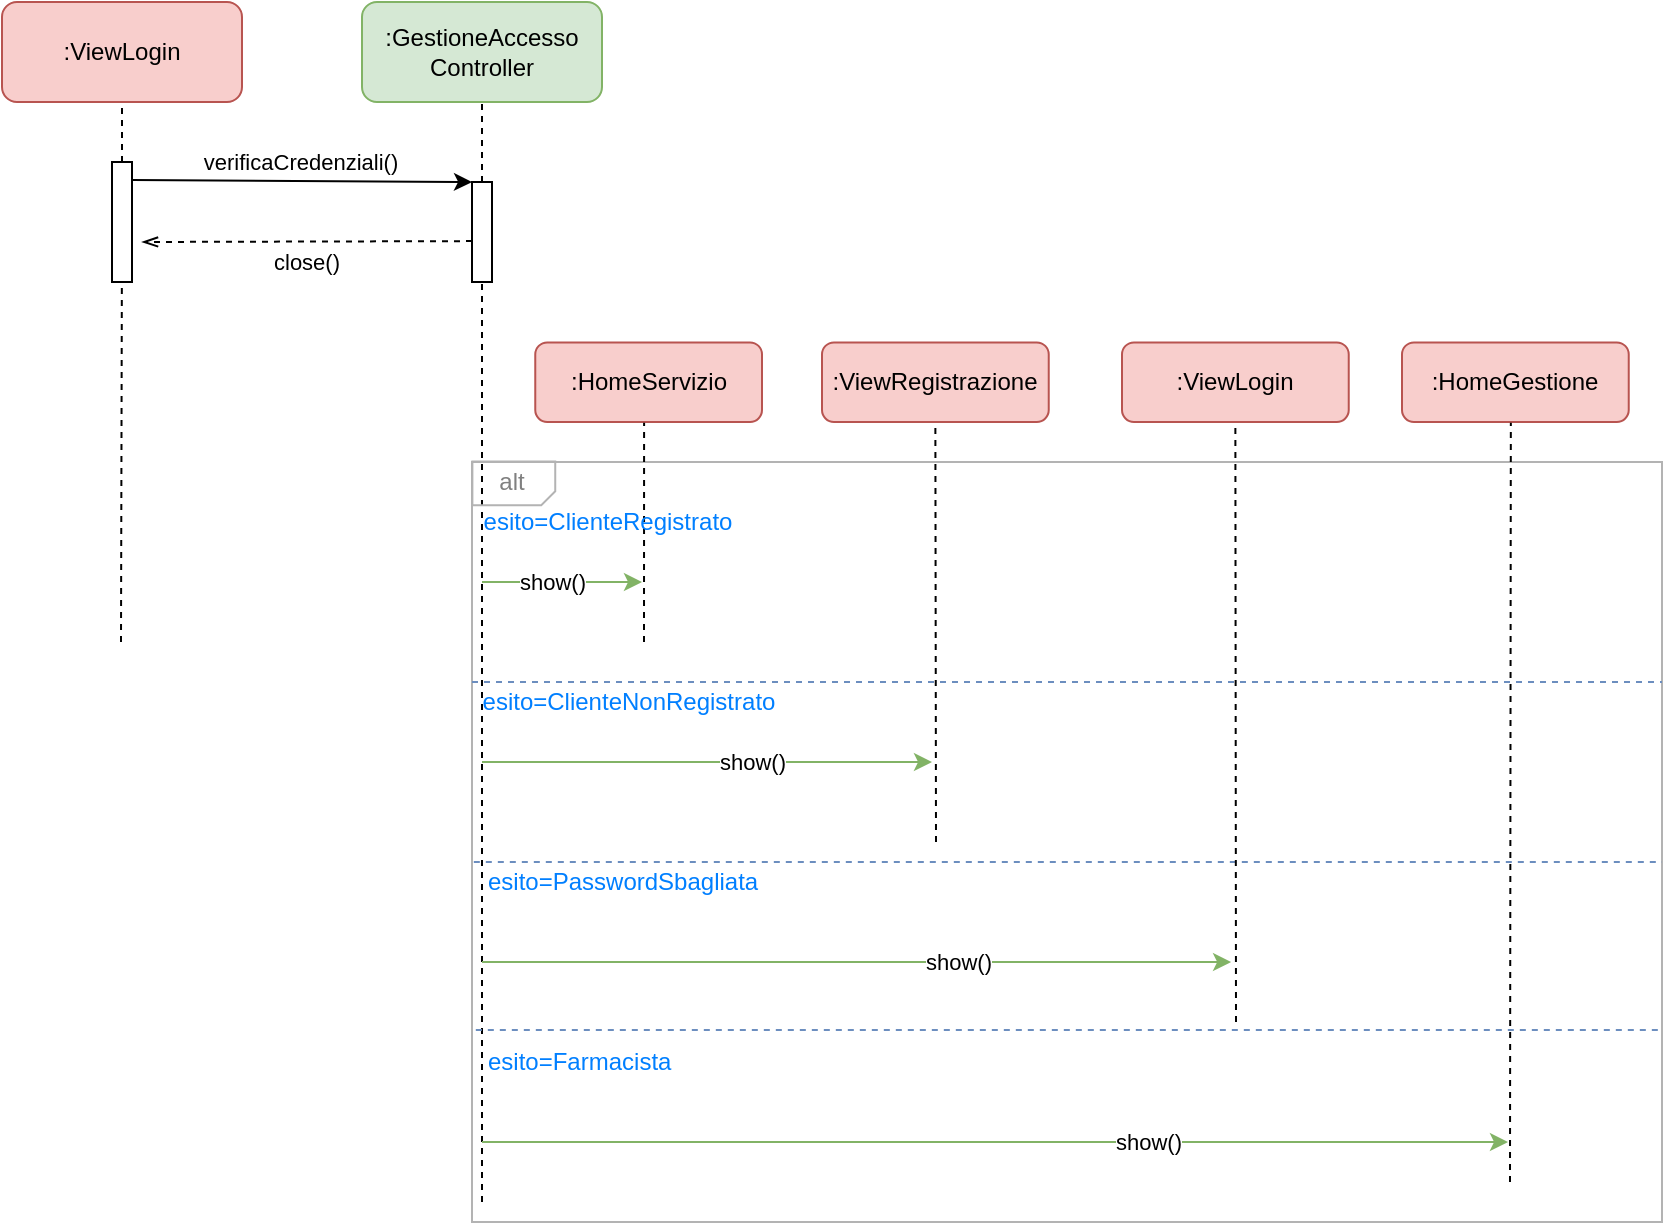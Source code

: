 <mxfile version="14.6.13" type="device" pages="6"><diagram id="qBXtPqxMwe3Q1rfFwavj" name="LoginUtente"><mxGraphModel dx="1185" dy="635" grid="1" gridSize="10" guides="1" tooltips="1" connect="1" arrows="1" fold="1" page="1" pageScale="1" pageWidth="850" pageHeight="1100" math="0" shadow="0"><root><mxCell id="0gMWyx64knojHuvCs0xP-0"/><mxCell id="0gMWyx64knojHuvCs0xP-1" parent="0gMWyx64knojHuvCs0xP-0"/><mxCell id="0gMWyx64knojHuvCs0xP-2" value="" style="rounded=0;whiteSpace=wrap;html=1;fillColor=none;strokeColor=#B3B3B3;" parent="0gMWyx64knojHuvCs0xP-1" vertex="1"><mxGeometry x="555" y="340" width="595" height="380" as="geometry"/></mxCell><mxCell id="0gMWyx64knojHuvCs0xP-3" value=":ViewLogin" style="rounded=1;whiteSpace=wrap;html=1;fillColor=#f8cecc;strokeColor=#b85450;" parent="0gMWyx64knojHuvCs0xP-1" vertex="1"><mxGeometry x="320" y="110" width="120" height="50" as="geometry"/></mxCell><mxCell id="0gMWyx64knojHuvCs0xP-4" value=":GestioneAccesso&lt;br&gt;Controller" style="rounded=1;whiteSpace=wrap;html=1;fillColor=#d5e8d4;strokeColor=#82b366;" parent="0gMWyx64knojHuvCs0xP-1" vertex="1"><mxGeometry x="500" y="110" width="120" height="50" as="geometry"/></mxCell><mxCell id="0gMWyx64knojHuvCs0xP-5" value="" style="endArrow=none;dashed=1;html=1;entryX=0.5;entryY=1;entryDx=0;entryDy=0;startArrow=none;" parent="0gMWyx64knojHuvCs0xP-1" source="0gMWyx64knojHuvCs0xP-9" target="0gMWyx64knojHuvCs0xP-4" edge="1"><mxGeometry width="50" height="50" relative="1" as="geometry"><mxPoint x="560" y="440" as="sourcePoint"/><mxPoint x="320" y="260" as="targetPoint"/></mxGeometry></mxCell><mxCell id="0gMWyx64knojHuvCs0xP-6" value="" style="endArrow=none;dashed=1;html=1;startArrow=none;" parent="0gMWyx64knojHuvCs0xP-1" source="0gMWyx64knojHuvCs0xP-7" edge="1"><mxGeometry width="50" height="50" relative="1" as="geometry"><mxPoint x="379.5" y="430" as="sourcePoint"/><mxPoint x="380" y="160" as="targetPoint"/></mxGeometry></mxCell><mxCell id="0gMWyx64knojHuvCs0xP-7" value="" style="rounded=0;whiteSpace=wrap;html=1;" parent="0gMWyx64knojHuvCs0xP-1" vertex="1"><mxGeometry x="375" y="190" width="10" height="60" as="geometry"/></mxCell><mxCell id="0gMWyx64knojHuvCs0xP-8" value="" style="endArrow=none;dashed=1;html=1;" parent="0gMWyx64knojHuvCs0xP-1" target="0gMWyx64knojHuvCs0xP-7" edge="1"><mxGeometry width="50" height="50" relative="1" as="geometry"><mxPoint x="379.5" y="430.0" as="sourcePoint"/><mxPoint x="380" y="160" as="targetPoint"/></mxGeometry></mxCell><mxCell id="0gMWyx64knojHuvCs0xP-9" value="" style="rounded=0;whiteSpace=wrap;html=1;" parent="0gMWyx64knojHuvCs0xP-1" vertex="1"><mxGeometry x="555" y="200" width="10" height="50" as="geometry"/></mxCell><mxCell id="0gMWyx64knojHuvCs0xP-10" value="" style="endArrow=none;dashed=1;html=1;entryX=0.5;entryY=1;entryDx=0;entryDy=0;" parent="0gMWyx64knojHuvCs0xP-1" target="0gMWyx64knojHuvCs0xP-9" edge="1"><mxGeometry width="50" height="50" relative="1" as="geometry"><mxPoint x="560" y="710" as="sourcePoint"/><mxPoint x="560" y="160" as="targetPoint"/></mxGeometry></mxCell><mxCell id="0gMWyx64knojHuvCs0xP-11" value="" style="endArrow=classic;html=1;entryX=0;entryY=0;entryDx=0;entryDy=0;" parent="0gMWyx64knojHuvCs0xP-1" target="0gMWyx64knojHuvCs0xP-9" edge="1"><mxGeometry width="50" height="50" relative="1" as="geometry"><mxPoint x="385" y="199" as="sourcePoint"/><mxPoint x="560" y="199" as="targetPoint"/></mxGeometry></mxCell><mxCell id="0gMWyx64knojHuvCs0xP-12" value="verificaCredenziali()" style="edgeLabel;html=1;align=center;verticalAlign=middle;resizable=0;points=[];" parent="0gMWyx64knojHuvCs0xP-11" vertex="1" connectable="0"><mxGeometry x="-0.213" y="2" relative="1" as="geometry"><mxPoint x="17" y="-8" as="offset"/></mxGeometry></mxCell><mxCell id="0gMWyx64knojHuvCs0xP-13" value="" style="endArrow=openThin;html=1;exitX=0;exitY=0.591;exitDx=0;exitDy=0;dashed=1;exitPerimeter=0;endFill=0;" parent="0gMWyx64knojHuvCs0xP-1" source="0gMWyx64knojHuvCs0xP-9" edge="1"><mxGeometry width="50" height="50" relative="1" as="geometry"><mxPoint x="395" y="209" as="sourcePoint"/><mxPoint x="390" y="230" as="targetPoint"/></mxGeometry></mxCell><mxCell id="0gMWyx64knojHuvCs0xP-14" value="close()" style="edgeLabel;html=1;align=center;verticalAlign=middle;resizable=0;points=[];" parent="0gMWyx64knojHuvCs0xP-13" vertex="1" connectable="0"><mxGeometry x="-0.213" y="2" relative="1" as="geometry"><mxPoint x="-18" y="8" as="offset"/></mxGeometry></mxCell><mxCell id="0gMWyx64knojHuvCs0xP-15" value="" style="shape=card;whiteSpace=wrap;html=1;strokeColor=#B3B3B3;fillColor=none;rotation=-90;flipV=1;size=7;" parent="0gMWyx64knojHuvCs0xP-1" vertex="1"><mxGeometry x="565" y="330" width="21.81" height="41.43" as="geometry"/></mxCell><mxCell id="0gMWyx64knojHuvCs0xP-16" value=":HomeServizio" style="rounded=1;whiteSpace=wrap;html=1;fillColor=#f8cecc;strokeColor=#b85450;" parent="0gMWyx64knojHuvCs0xP-1" vertex="1"><mxGeometry x="586.63" y="280.2" width="113.37" height="39.8" as="geometry"/></mxCell><mxCell id="0gMWyx64knojHuvCs0xP-17" value=":ViewRegistrazione" style="rounded=1;whiteSpace=wrap;html=1;fillColor=#f8cecc;strokeColor=#b85450;" parent="0gMWyx64knojHuvCs0xP-1" vertex="1"><mxGeometry x="730" y="280.2" width="113.37" height="39.8" as="geometry"/></mxCell><mxCell id="0gMWyx64knojHuvCs0xP-18" value="" style="endArrow=none;dashed=1;html=1;entryX=0.48;entryY=1.01;entryDx=0;entryDy=0;entryPerimeter=0;" parent="0gMWyx64knojHuvCs0xP-1" target="0gMWyx64knojHuvCs0xP-16" edge="1"><mxGeometry width="50" height="50" relative="1" as="geometry"><mxPoint x="641" y="430" as="sourcePoint"/><mxPoint x="640" y="360" as="targetPoint"/></mxGeometry></mxCell><mxCell id="0gMWyx64knojHuvCs0xP-19" value="" style="endArrow=none;dashed=1;html=1;entryX=0.5;entryY=1;entryDx=0;entryDy=0;" parent="0gMWyx64knojHuvCs0xP-1" target="0gMWyx64knojHuvCs0xP-17" edge="1"><mxGeometry width="50" height="50" relative="1" as="geometry"><mxPoint x="787" y="530" as="sourcePoint"/><mxPoint x="640" y="400" as="targetPoint"/></mxGeometry></mxCell><mxCell id="0gMWyx64knojHuvCs0xP-20" value="&lt;font color=&quot;#808080&quot;&gt;alt&lt;/font&gt;" style="text;html=1;strokeColor=none;fillColor=none;align=center;verticalAlign=middle;whiteSpace=wrap;rounded=0;" parent="0gMWyx64knojHuvCs0xP-1" vertex="1"><mxGeometry x="555" y="340" width="40" height="20" as="geometry"/></mxCell><mxCell id="0gMWyx64knojHuvCs0xP-21" value="" style="endArrow=classic;html=1;fillColor=#d5e8d4;strokeColor=#82b366;" parent="0gMWyx64knojHuvCs0xP-1" edge="1"><mxGeometry width="50" height="50" relative="1" as="geometry"><mxPoint x="560" y="400" as="sourcePoint"/><mxPoint x="640" y="400" as="targetPoint"/></mxGeometry></mxCell><mxCell id="0gMWyx64knojHuvCs0xP-22" value="show()" style="edgeLabel;html=1;align=center;verticalAlign=middle;resizable=0;points=[];" parent="0gMWyx64knojHuvCs0xP-21" vertex="1" connectable="0"><mxGeometry x="0.375" relative="1" as="geometry"><mxPoint x="-20" as="offset"/></mxGeometry></mxCell><mxCell id="0gMWyx64knojHuvCs0xP-23" value="" style="endArrow=classic;html=1;fillColor=#d5e8d4;strokeColor=#82b366;" parent="0gMWyx64knojHuvCs0xP-1" edge="1"><mxGeometry width="50" height="50" relative="1" as="geometry"><mxPoint x="560" y="490" as="sourcePoint"/><mxPoint x="785" y="490" as="targetPoint"/></mxGeometry></mxCell><mxCell id="0gMWyx64knojHuvCs0xP-24" value="show()" style="edgeLabel;html=1;align=center;verticalAlign=middle;resizable=0;points=[];" parent="0gMWyx64knojHuvCs0xP-23" vertex="1" connectable="0"><mxGeometry x="0.375" relative="1" as="geometry"><mxPoint x="-20" as="offset"/></mxGeometry></mxCell><mxCell id="0gMWyx64knojHuvCs0xP-25" value="" style="endArrow=none;dashed=1;html=1;fillColor=#dae8fc;strokeColor=#6c8ebf;" parent="0gMWyx64knojHuvCs0xP-1" edge="1"><mxGeometry width="50" height="50" relative="1" as="geometry"><mxPoint x="555" y="450" as="sourcePoint"/><mxPoint x="1150" y="450" as="targetPoint"/></mxGeometry></mxCell><mxCell id="0gMWyx64knojHuvCs0xP-26" value="&lt;font color=&quot;#007fff&quot;&gt;esito=ClienteRegistrato&lt;/font&gt;" style="text;html=1;strokeColor=none;fillColor=none;align=center;verticalAlign=middle;whiteSpace=wrap;rounded=0;" parent="0gMWyx64knojHuvCs0xP-1" vertex="1"><mxGeometry x="555.91" y="360" width="134.09" height="20" as="geometry"/></mxCell><mxCell id="0gMWyx64knojHuvCs0xP-27" value="&lt;span style=&quot;color: rgb(0 , 127 , 255)&quot;&gt;esito=ClienteNonRegistrato&lt;/span&gt;" style="text;html=1;strokeColor=none;fillColor=none;align=center;verticalAlign=middle;whiteSpace=wrap;rounded=0;" parent="0gMWyx64knojHuvCs0xP-1" vertex="1"><mxGeometry x="555.91" y="450" width="155" height="20" as="geometry"/></mxCell><mxCell id="0gMWyx64knojHuvCs0xP-28" value="" style="endArrow=none;dashed=1;html=1;fillColor=#dae8fc;strokeColor=#6c8ebf;" parent="0gMWyx64knojHuvCs0xP-1" edge="1"><mxGeometry width="50" height="50" relative="1" as="geometry"><mxPoint x="555.91" y="540" as="sourcePoint"/><mxPoint x="1150" y="540" as="targetPoint"/></mxGeometry></mxCell><mxCell id="0gMWyx64knojHuvCs0xP-29" value="&lt;span style=&quot;color: rgb(0 , 127 , 255)&quot;&gt;esito=PasswordSbagliata&lt;/span&gt;" style="text;html=1;strokeColor=none;fillColor=none;align=left;verticalAlign=middle;whiteSpace=wrap;rounded=0;" parent="0gMWyx64knojHuvCs0xP-1" vertex="1"><mxGeometry x="561.36" y="540" width="144.09" height="20" as="geometry"/></mxCell><mxCell id="0gMWyx64knojHuvCs0xP-30" value=":ViewLogin" style="rounded=1;whiteSpace=wrap;html=1;fillColor=#f8cecc;strokeColor=#b85450;" parent="0gMWyx64knojHuvCs0xP-1" vertex="1"><mxGeometry x="880" y="280.2" width="113.37" height="39.8" as="geometry"/></mxCell><mxCell id="0gMWyx64knojHuvCs0xP-31" value="" style="endArrow=none;dashed=1;html=1;entryX=0.5;entryY=1;entryDx=0;entryDy=0;" parent="0gMWyx64knojHuvCs0xP-1" target="0gMWyx64knojHuvCs0xP-30" edge="1"><mxGeometry width="50" height="50" relative="1" as="geometry"><mxPoint x="937" y="620" as="sourcePoint"/><mxPoint x="940.005" y="320" as="targetPoint"/></mxGeometry></mxCell><mxCell id="0gMWyx64knojHuvCs0xP-32" value="" style="endArrow=classic;html=1;fillColor=#d5e8d4;strokeColor=#82b366;" parent="0gMWyx64knojHuvCs0xP-1" edge="1"><mxGeometry width="50" height="50" relative="1" as="geometry"><mxPoint x="560" y="590" as="sourcePoint"/><mxPoint x="934.55" y="590" as="targetPoint"/></mxGeometry></mxCell><mxCell id="0gMWyx64knojHuvCs0xP-33" value="show()" style="edgeLabel;html=1;align=center;verticalAlign=middle;resizable=0;points=[];" parent="0gMWyx64knojHuvCs0xP-32" vertex="1" connectable="0"><mxGeometry x="0.375" relative="1" as="geometry"><mxPoint x="-20" as="offset"/></mxGeometry></mxCell><mxCell id="w7Os37epKkGYWJ4ihlVv-0" value=":HomeGestione" style="rounded=1;whiteSpace=wrap;html=1;fillColor=#f8cecc;strokeColor=#b85450;" vertex="1" parent="0gMWyx64knojHuvCs0xP-1"><mxGeometry x="1020" y="280.2" width="113.37" height="39.8" as="geometry"/></mxCell><mxCell id="w7Os37epKkGYWJ4ihlVv-1" value="" style="endArrow=none;dashed=1;html=1;entryX=0.48;entryY=1.01;entryDx=0;entryDy=0;entryPerimeter=0;" edge="1" parent="0gMWyx64knojHuvCs0xP-1" target="w7Os37epKkGYWJ4ihlVv-0"><mxGeometry width="50" height="50" relative="1" as="geometry"><mxPoint x="1074" y="700" as="sourcePoint"/><mxPoint x="1073.37" y="360" as="targetPoint"/></mxGeometry></mxCell><mxCell id="w7Os37epKkGYWJ4ihlVv-2" value="" style="endArrow=none;dashed=1;html=1;fillColor=#dae8fc;strokeColor=#6c8ebf;" edge="1" parent="0gMWyx64knojHuvCs0xP-1"><mxGeometry width="50" height="50" relative="1" as="geometry"><mxPoint x="556.91" y="624" as="sourcePoint"/><mxPoint x="1150" y="624" as="targetPoint"/></mxGeometry></mxCell><mxCell id="w7Os37epKkGYWJ4ihlVv-3" value="&lt;span style=&quot;color: rgb(0 , 127 , 255)&quot;&gt;esito=Farmacista&lt;/span&gt;" style="text;html=1;strokeColor=none;fillColor=none;align=left;verticalAlign=middle;whiteSpace=wrap;rounded=0;" vertex="1" parent="0gMWyx64knojHuvCs0xP-1"><mxGeometry x="561.36" y="630" width="144.09" height="20" as="geometry"/></mxCell><mxCell id="w7Os37epKkGYWJ4ihlVv-4" value="" style="endArrow=classic;html=1;fillColor=#d5e8d4;strokeColor=#82b366;" edge="1" parent="0gMWyx64knojHuvCs0xP-1"><mxGeometry width="50" height="50" relative="1" as="geometry"><mxPoint x="560" y="680" as="sourcePoint"/><mxPoint x="1073" y="680" as="targetPoint"/></mxGeometry></mxCell><mxCell id="w7Os37epKkGYWJ4ihlVv-5" value="show()" style="edgeLabel;html=1;align=center;verticalAlign=middle;resizable=0;points=[];" vertex="1" connectable="0" parent="w7Os37epKkGYWJ4ihlVv-4"><mxGeometry x="0.375" relative="1" as="geometry"><mxPoint x="-20" as="offset"/></mxGeometry></mxCell></root></mxGraphModel></diagram><diagram id="TcA_HujcXxNgP07NNQC0" name="RegistrazioneUtente"><mxGraphModel dx="1422" dy="762" grid="1" gridSize="10" guides="1" tooltips="1" connect="1" arrows="1" fold="1" page="1" pageScale="1" pageWidth="850" pageHeight="1100" math="0" shadow="0"><root><mxCell id="idmsNMj_VtEVClPX6DH8-0"/><mxCell id="idmsNMj_VtEVClPX6DH8-1" parent="idmsNMj_VtEVClPX6DH8-0"/><mxCell id="idmsNMj_VtEVClPX6DH8-2" value="" style="shape=umlActor;verticalLabelPosition=bottom;verticalAlign=top;html=1;outlineConnect=0;" parent="idmsNMj_VtEVClPX6DH8-1" vertex="1"><mxGeometry x="91.68" y="230" width="30" height="60" as="geometry"/></mxCell><mxCell id="idmsNMj_VtEVClPX6DH8-3" value=":ViewRegistrazione" style="rounded=1;whiteSpace=wrap;html=1;fillColor=#f8cecc;strokeColor=#b85450;" parent="idmsNMj_VtEVClPX6DH8-1" vertex="1"><mxGeometry x="210.0" y="300.2" width="113.37" height="39.8" as="geometry"/></mxCell><mxCell id="idmsNMj_VtEVClPX6DH8-4" value="show" style="text;html=1;align=center;verticalAlign=middle;resizable=0;points=[];autosize=1;strokeColor=none;" parent="idmsNMj_VtEVClPX6DH8-1" vertex="1"><mxGeometry x="163.37" y="350" width="40" height="20" as="geometry"/></mxCell><mxCell id="idmsNMj_VtEVClPX6DH8-5" value=":GestioneAccesso&lt;br&gt;Controller" style="rounded=1;whiteSpace=wrap;html=1;fillColor=#d5e8d4;strokeColor=#82b366;" parent="idmsNMj_VtEVClPX6DH8-1" vertex="1"><mxGeometry x="370.0" y="300.2" width="113.37" height="39.8" as="geometry"/></mxCell><mxCell id="idmsNMj_VtEVClPX6DH8-6" value="" style="shape=umlActor;verticalLabelPosition=bottom;verticalAlign=top;html=1;outlineConnect=0;" parent="idmsNMj_VtEVClPX6DH8-1" vertex="1"><mxGeometry x="574.68" y="220.0" width="30" height="60" as="geometry"/></mxCell><mxCell id="idmsNMj_VtEVClPX6DH8-7" value=":ViewVerificaIdentità" style="rounded=1;whiteSpace=wrap;html=1;fillColor=#f8cecc;strokeColor=#b85450;" parent="idmsNMj_VtEVClPX6DH8-1" vertex="1"><mxGeometry x="692" y="300.2" width="113.37" height="39.8" as="geometry"/></mxCell><mxCell id="idmsNMj_VtEVClPX6DH8-8" value=":UtentiController" style="rounded=1;whiteSpace=wrap;html=1;fillColor=#d5e8d4;strokeColor=#82b366;" parent="idmsNMj_VtEVClPX6DH8-1" vertex="1"><mxGeometry x="852.68" y="300.2" width="113.37" height="39.8" as="geometry"/></mxCell><mxCell id="idmsNMj_VtEVClPX6DH8-9" value=":ClienteRegistrato" style="rounded=1;whiteSpace=wrap;html=1;fillColor=#dae8fc;strokeColor=#6c8ebf;" parent="idmsNMj_VtEVClPX6DH8-1" vertex="1"><mxGeometry x="1012" y="300.2" width="113.37" height="39.8" as="geometry"/></mxCell><mxCell id="idmsNMj_VtEVClPX6DH8-10" value="create" style="text;html=1;align=center;verticalAlign=middle;resizable=0;points=[];autosize=1;strokeColor=none;" parent="idmsNMj_VtEVClPX6DH8-1" vertex="1"><mxGeometry x="490" y="490.0" width="50" height="20" as="geometry"/></mxCell><mxCell id="idmsNMj_VtEVClPX6DH8-11" value="" style="endArrow=classic;html=1;" parent="idmsNMj_VtEVClPX6DH8-1" edge="1"><mxGeometry width="50" height="50" relative="1" as="geometry"><mxPoint x="428" y="510" as="sourcePoint"/><mxPoint x="1070" y="510" as="targetPoint"/></mxGeometry></mxCell><mxCell id="idmsNMj_VtEVClPX6DH8-12" value="Cliente" style="rounded=1;whiteSpace=wrap;html=1;" parent="idmsNMj_VtEVClPX6DH8-1" vertex="1"><mxGeometry x="50.0" y="300.2" width="113.37" height="39.8" as="geometry"/></mxCell><mxCell id="idmsNMj_VtEVClPX6DH8-13" value="" style="endArrow=none;dashed=1;html=1;entryX=0.5;entryY=1;entryDx=0;entryDy=0;" parent="idmsNMj_VtEVClPX6DH8-1" target="idmsNMj_VtEVClPX6DH8-12" edge="1"><mxGeometry width="50" height="50" relative="1" as="geometry"><mxPoint x="107" y="880" as="sourcePoint"/><mxPoint x="550" y="390" as="targetPoint"/></mxGeometry></mxCell><mxCell id="idmsNMj_VtEVClPX6DH8-14" value="" style="endArrow=none;dashed=1;html=1;entryX=0.5;entryY=1;entryDx=0;entryDy=0;" parent="idmsNMj_VtEVClPX6DH8-1" target="idmsNMj_VtEVClPX6DH8-3" edge="1"><mxGeometry width="50" height="50" relative="1" as="geometry"><mxPoint x="267" y="880" as="sourcePoint"/><mxPoint x="240.315" y="369.25" as="targetPoint"/></mxGeometry></mxCell><mxCell id="idmsNMj_VtEVClPX6DH8-15" value="" style="endArrow=none;dashed=1;html=1;entryX=0.5;entryY=1;entryDx=0;entryDy=0;" parent="idmsNMj_VtEVClPX6DH8-1" target="idmsNMj_VtEVClPX6DH8-5" edge="1"><mxGeometry width="50" height="50" relative="1" as="geometry"><mxPoint x="427" y="880" as="sourcePoint"/><mxPoint x="423.445" y="358.71" as="targetPoint"/><Array as="points"><mxPoint x="427" y="470"/></Array></mxGeometry></mxCell><mxCell id="idmsNMj_VtEVClPX6DH8-16" value="Farmacista" style="rounded=1;whiteSpace=wrap;html=1;" parent="idmsNMj_VtEVClPX6DH8-1" vertex="1"><mxGeometry x="533.0" y="300.2" width="113.37" height="39.8" as="geometry"/></mxCell><mxCell id="idmsNMj_VtEVClPX6DH8-17" value="" style="endArrow=openThin;html=1;endFill=0;" parent="idmsNMj_VtEVClPX6DH8-1" edge="1"><mxGeometry width="50" height="50" relative="1" as="geometry"><mxPoint x="107" y="370" as="sourcePoint"/><mxPoint x="266" y="370" as="targetPoint"/></mxGeometry></mxCell><mxCell id="idmsNMj_VtEVClPX6DH8-18" value="registra" style="text;html=1;align=center;verticalAlign=middle;resizable=0;points=[];autosize=1;strokeColor=none;" parent="idmsNMj_VtEVClPX6DH8-1" vertex="1"><mxGeometry x="154.68" y="398.53" width="60" height="20" as="geometry"/></mxCell><mxCell id="idmsNMj_VtEVClPX6DH8-19" value="" style="endArrow=openThin;html=1;endFill=0;" parent="idmsNMj_VtEVClPX6DH8-1" edge="1"><mxGeometry width="50" height="50" relative="1" as="geometry"><mxPoint x="108.31" y="418.53" as="sourcePoint"/><mxPoint x="267.31" y="418.53" as="targetPoint"/></mxGeometry></mxCell><mxCell id="idmsNMj_VtEVClPX6DH8-20" value="Registra()" style="text;html=1;align=center;verticalAlign=middle;resizable=0;points=[];autosize=1;strokeColor=none;" parent="idmsNMj_VtEVClPX6DH8-1" vertex="1"><mxGeometry x="311.37" y="438.81" width="70" height="20" as="geometry"/></mxCell><mxCell id="idmsNMj_VtEVClPX6DH8-21" value="" style="endArrow=classic;html=1;" parent="idmsNMj_VtEVClPX6DH8-1" edge="1"><mxGeometry width="50" height="50" relative="1" as="geometry"><mxPoint x="268" y="458.81" as="sourcePoint"/><mxPoint x="427" y="458.81" as="targetPoint"/></mxGeometry></mxCell><mxCell id="idmsNMj_VtEVClPX6DH8-22" value="" style="endArrow=none;dashed=1;html=1;entryX=0.5;entryY=1;entryDx=0;entryDy=0;" parent="idmsNMj_VtEVClPX6DH8-1" target="idmsNMj_VtEVClPX6DH8-16" edge="1"><mxGeometry width="50" height="50" relative="1" as="geometry"><mxPoint x="590" y="920" as="sourcePoint"/><mxPoint x="585.025" y="350.0" as="targetPoint"/></mxGeometry></mxCell><mxCell id="idmsNMj_VtEVClPX6DH8-23" value="" style="endArrow=none;dashed=1;html=1;entryX=0.5;entryY=1;entryDx=0;entryDy=0;" parent="idmsNMj_VtEVClPX6DH8-1" target="idmsNMj_VtEVClPX6DH8-8" edge="1"><mxGeometry width="50" height="50" relative="1" as="geometry"><mxPoint x="909" y="920" as="sourcePoint"/><mxPoint x="935.025" y="340.0" as="targetPoint"/></mxGeometry></mxCell><mxCell id="idmsNMj_VtEVClPX6DH8-24" value="" style="endArrow=none;dashed=1;html=1;entryX=0.5;entryY=1;entryDx=0;entryDy=0;" parent="idmsNMj_VtEVClPX6DH8-1" target="idmsNMj_VtEVClPX6DH8-9" edge="1"><mxGeometry width="50" height="50" relative="1" as="geometry"><mxPoint x="1069" y="920" as="sourcePoint"/><mxPoint x="1095.025" y="338.51" as="targetPoint"/></mxGeometry></mxCell><mxCell id="idmsNMj_VtEVClPX6DH8-25" value="" style="endArrow=none;html=1;dashed=1;endFill=0;startArrow=openThin;startFill=0;" parent="idmsNMj_VtEVClPX6DH8-1" edge="1"><mxGeometry width="50" height="50" relative="1" as="geometry"><mxPoint x="266.87" y="560" as="sourcePoint"/><mxPoint x="425.87" y="560.19" as="targetPoint"/></mxGeometry></mxCell><mxCell id="idmsNMj_VtEVClPX6DH8-26" value="show" style="text;html=1;align=center;verticalAlign=middle;resizable=0;points=[];autosize=1;strokeColor=none;" parent="idmsNMj_VtEVClPX6DH8-1" vertex="1"><mxGeometry x="646.37" y="590" width="40" height="20" as="geometry"/></mxCell><mxCell id="idmsNMj_VtEVClPX6DH8-27" value="" style="endArrow=openThin;html=1;endFill=0;" parent="idmsNMj_VtEVClPX6DH8-1" edge="1"><mxGeometry width="50" height="50" relative="1" as="geometry"><mxPoint x="590" y="610.0" as="sourcePoint"/><mxPoint x="749" y="610.0" as="targetPoint"/></mxGeometry></mxCell><mxCell id="idmsNMj_VtEVClPX6DH8-28" value="ricercaUtente" style="text;html=1;align=center;verticalAlign=middle;resizable=0;points=[];autosize=1;strokeColor=none;" parent="idmsNMj_VtEVClPX6DH8-1" vertex="1"><mxGeometry x="622.68" y="638.53" width="90" height="20" as="geometry"/></mxCell><mxCell id="idmsNMj_VtEVClPX6DH8-29" value="" style="endArrow=openThin;html=1;endFill=0;" parent="idmsNMj_VtEVClPX6DH8-1" edge="1"><mxGeometry width="50" height="50" relative="1" as="geometry"><mxPoint x="591.31" y="658.53" as="sourcePoint"/><mxPoint x="750.31" y="658.53" as="targetPoint"/></mxGeometry></mxCell><mxCell id="idmsNMj_VtEVClPX6DH8-30" value="" style="endArrow=none;dashed=1;html=1;entryX=0.5;entryY=1;entryDx=0;entryDy=0;endFill=0;" parent="idmsNMj_VtEVClPX6DH8-1" target="idmsNMj_VtEVClPX6DH8-7" edge="1"><mxGeometry width="50" height="50" relative="1" as="geometry"><mxPoint x="749" y="920" as="sourcePoint"/><mxPoint x="759.995" y="340.0" as="targetPoint"/></mxGeometry></mxCell><mxCell id="idmsNMj_VtEVClPX6DH8-31" value="ricercaUtente()" style="text;html=1;align=center;verticalAlign=middle;resizable=0;points=[];autosize=1;strokeColor=none;" parent="idmsNMj_VtEVClPX6DH8-1" vertex="1"><mxGeometry x="781.37" y="670" width="90" height="20" as="geometry"/></mxCell><mxCell id="idmsNMj_VtEVClPX6DH8-32" value="" style="endArrow=classic;html=1;" parent="idmsNMj_VtEVClPX6DH8-1" edge="1"><mxGeometry width="50" height="50" relative="1" as="geometry"><mxPoint x="750" y="690" as="sourcePoint"/><mxPoint x="909.0" y="690" as="targetPoint"/></mxGeometry></mxCell><mxCell id="idmsNMj_VtEVClPX6DH8-33" value="utente" style="text;html=1;align=center;verticalAlign=middle;resizable=0;points=[];autosize=1;strokeColor=none;" parent="idmsNMj_VtEVClPX6DH8-1" vertex="1"><mxGeometry x="802.68" y="718.53" width="50" height="20" as="geometry"/></mxCell><mxCell id="idmsNMj_VtEVClPX6DH8-34" value="" style="endArrow=none;html=1;dashed=1;endFill=0;startArrow=openThin;startFill=0;" parent="idmsNMj_VtEVClPX6DH8-1" edge="1"><mxGeometry width="50" height="50" relative="1" as="geometry"><mxPoint x="751.31" y="738.53" as="sourcePoint"/><mxPoint x="910.31" y="738.53" as="targetPoint"/></mxGeometry></mxCell><mxCell id="idmsNMj_VtEVClPX6DH8-35" value="confermaUtente()" style="text;html=1;align=center;verticalAlign=middle;resizable=0;points=[];autosize=1;strokeColor=none;" parent="idmsNMj_VtEVClPX6DH8-1" vertex="1"><mxGeometry x="769.55" y="780" width="110" height="20" as="geometry"/></mxCell><mxCell id="idmsNMj_VtEVClPX6DH8-36" value="" style="endArrow=classic;html=1;" parent="idmsNMj_VtEVClPX6DH8-1" edge="1"><mxGeometry width="50" height="50" relative="1" as="geometry"><mxPoint x="748.18" y="800.0" as="sourcePoint"/><mxPoint x="907.18" y="800.0" as="targetPoint"/></mxGeometry></mxCell><mxCell id="idmsNMj_VtEVClPX6DH8-37" value="verificaUtente()" style="text;html=1;align=center;verticalAlign=middle;resizable=0;points=[];autosize=1;strokeColor=none;" parent="idmsNMj_VtEVClPX6DH8-1" vertex="1"><mxGeometry x="936.37" y="810" width="100" height="20" as="geometry"/></mxCell><mxCell id="idmsNMj_VtEVClPX6DH8-38" value="" style="endArrow=classic;html=1;" parent="idmsNMj_VtEVClPX6DH8-1" edge="1"><mxGeometry width="50" height="50" relative="1" as="geometry"><mxPoint x="910.0" y="830.0" as="sourcePoint"/><mxPoint x="1069.0" y="830.0" as="targetPoint"/></mxGeometry></mxCell><mxCell id="idmsNMj_VtEVClPX6DH8-39" value="contermaUtente" style="text;html=1;align=center;verticalAlign=middle;resizable=0;points=[];autosize=1;strokeColor=none;" parent="idmsNMj_VtEVClPX6DH8-1" vertex="1"><mxGeometry x="614.55" y="750" width="100" height="20" as="geometry"/></mxCell><mxCell id="idmsNMj_VtEVClPX6DH8-40" value="" style="endArrow=openThin;html=1;endFill=0;" parent="idmsNMj_VtEVClPX6DH8-1" edge="1"><mxGeometry width="50" height="50" relative="1" as="geometry"><mxPoint x="588.18" y="770.0" as="sourcePoint"/><mxPoint x="748" y="770.0" as="targetPoint"/></mxGeometry></mxCell><mxCell id="idmsNMj_VtEVClPX6DH8-41" value="" style="endArrow=none;html=1;dashed=1;endFill=0;startArrow=openThin;startFill=0;" parent="idmsNMj_VtEVClPX6DH8-1" edge="1"><mxGeometry width="50" height="50" relative="1" as="geometry"><mxPoint x="749" y="890" as="sourcePoint"/><mxPoint x="907.18" y="890.19" as="targetPoint"/></mxGeometry></mxCell><mxCell id="idmsNMj_VtEVClPX6DH8-42" value="" style="endArrow=none;html=1;dashed=1;endFill=0;startArrow=openThin;startFill=0;" parent="idmsNMj_VtEVClPX6DH8-1" edge="1"><mxGeometry width="50" height="50" relative="1" as="geometry"><mxPoint x="909" y="870" as="sourcePoint"/><mxPoint x="1068" y="870.19" as="targetPoint"/></mxGeometry></mxCell></root></mxGraphModel></diagram><diagram id="Wzn-BWHlTJEj33x2PqCz" name="NuovaPrenotazione"><mxGraphModel dx="1422" dy="762" grid="1" gridSize="10" guides="1" tooltips="1" connect="1" arrows="1" fold="1" page="1" pageScale="1" pageWidth="827" pageHeight="1169" math="0" shadow="0"><root><mxCell id="_ORYt1C13AhzwcyPVOTH-0"/><mxCell id="_ORYt1C13AhzwcyPVOTH-1" parent="_ORYt1C13AhzwcyPVOTH-0"/><mxCell id="JPX6_1QACBRN3oUDiK-G-0" value="" style="shape=umlActor;verticalLabelPosition=bottom;verticalAlign=top;html=1;outlineConnect=0;" parent="_ORYt1C13AhzwcyPVOTH-1" vertex="1"><mxGeometry x="91.68" y="230" width="30" height="60" as="geometry"/></mxCell><mxCell id="JPX6_1QACBRN3oUDiK-G-1" value=":ViewNuovaPrenotazione" style="rounded=1;whiteSpace=wrap;html=1;fillColor=#f8cecc;strokeColor=#b85450;" parent="_ORYt1C13AhzwcyPVOTH-1" vertex="1"><mxGeometry x="199" y="300.2" width="139" height="39.8" as="geometry"/></mxCell><mxCell id="JPX6_1QACBRN3oUDiK-G-2" value="show" style="text;html=1;align=center;verticalAlign=middle;resizable=0;points=[];autosize=1;strokeColor=none;" parent="_ORYt1C13AhzwcyPVOTH-1" vertex="1"><mxGeometry x="163.37" y="350" width="40" height="20" as="geometry"/></mxCell><mxCell id="JPX6_1QACBRN3oUDiK-G-4" value=":GestionePrenotazioni&lt;br&gt;Controller" style="rounded=1;whiteSpace=wrap;html=1;fillColor=#d5e8d4;strokeColor=#82b366;" parent="_ORYt1C13AhzwcyPVOTH-1" vertex="1"><mxGeometry x="370" y="300.2" width="120" height="39.8" as="geometry"/></mxCell><mxCell id="JPX6_1QACBRN3oUDiK-G-17" value="create" style="text;html=1;align=center;verticalAlign=middle;resizable=0;points=[];autosize=1;strokeColor=none;" parent="_ORYt1C13AhzwcyPVOTH-1" vertex="1"><mxGeometry x="490" y="490.0" width="50" height="20" as="geometry"/></mxCell><mxCell id="JPX6_1QACBRN3oUDiK-G-18" value="" style="endArrow=classic;html=1;" parent="_ORYt1C13AhzwcyPVOTH-1" edge="1"><mxGeometry width="50" height="50" relative="1" as="geometry"><mxPoint x="428" y="510" as="sourcePoint"/><mxPoint x="590" y="510" as="targetPoint"/></mxGeometry></mxCell><mxCell id="JPX6_1QACBRN3oUDiK-G-26" value="Cliente Registrato" style="rounded=1;whiteSpace=wrap;html=1;" parent="_ORYt1C13AhzwcyPVOTH-1" vertex="1"><mxGeometry x="50.0" y="300.2" width="113.37" height="39.8" as="geometry"/></mxCell><mxCell id="AWgaOJb2uCznWJsoljDG-0" value="" style="endArrow=none;dashed=1;html=1;entryX=0.5;entryY=1;entryDx=0;entryDy=0;" parent="_ORYt1C13AhzwcyPVOTH-1" target="JPX6_1QACBRN3oUDiK-G-26" edge="1"><mxGeometry width="50" height="50" relative="1" as="geometry"><mxPoint x="107" y="880" as="sourcePoint"/><mxPoint x="550" y="390" as="targetPoint"/></mxGeometry></mxCell><mxCell id="AWgaOJb2uCznWJsoljDG-1" value="" style="endArrow=none;dashed=1;html=1;entryX=0.5;entryY=1;entryDx=0;entryDy=0;" parent="_ORYt1C13AhzwcyPVOTH-1" edge="1"><mxGeometry width="50" height="50" relative="1" as="geometry"><mxPoint x="266" y="880" as="sourcePoint"/><mxPoint x="266" y="340" as="targetPoint"/></mxGeometry></mxCell><mxCell id="AWgaOJb2uCznWJsoljDG-2" value="" style="endArrow=none;dashed=1;html=1;entryX=0.467;entryY=1.023;entryDx=0;entryDy=0;entryPerimeter=0;" parent="_ORYt1C13AhzwcyPVOTH-1" target="JPX6_1QACBRN3oUDiK-G-4" edge="1"><mxGeometry width="50" height="50" relative="1" as="geometry"><mxPoint x="427" y="880" as="sourcePoint"/><mxPoint x="430" y="340" as="targetPoint"/><Array as="points"><mxPoint x="427" y="470"/></Array></mxGeometry></mxCell><mxCell id="AWgaOJb2uCznWJsoljDG-3" value=":Prenotazione" style="rounded=1;whiteSpace=wrap;html=1;fillColor=#dae8fc;strokeColor=#6c8ebf;" parent="_ORYt1C13AhzwcyPVOTH-1" vertex="1"><mxGeometry x="533.0" y="300.2" width="113.37" height="39.8" as="geometry"/></mxCell><mxCell id="AWgaOJb2uCznWJsoljDG-5" value="" style="endArrow=openThin;html=1;endFill=0;" parent="_ORYt1C13AhzwcyPVOTH-1" edge="1"><mxGeometry width="50" height="50" relative="1" as="geometry"><mxPoint x="107" y="370" as="sourcePoint"/><mxPoint x="266" y="370" as="targetPoint"/></mxGeometry></mxCell><mxCell id="AWgaOJb2uCznWJsoljDG-6" value="prenota" style="text;html=1;align=center;verticalAlign=middle;resizable=0;points=[];autosize=1;strokeColor=none;" parent="_ORYt1C13AhzwcyPVOTH-1" vertex="1"><mxGeometry x="154.68" y="398.53" width="60" height="20" as="geometry"/></mxCell><mxCell id="AWgaOJb2uCznWJsoljDG-7" value="" style="endArrow=openThin;html=1;endFill=0;" parent="_ORYt1C13AhzwcyPVOTH-1" edge="1"><mxGeometry width="50" height="50" relative="1" as="geometry"><mxPoint x="108.31" y="418.53" as="sourcePoint"/><mxPoint x="267.31" y="418.53" as="targetPoint"/></mxGeometry></mxCell><mxCell id="AWgaOJb2uCznWJsoljDG-9" value="creaPrenotazione()" style="text;html=1;align=center;verticalAlign=middle;resizable=0;points=[];autosize=1;strokeColor=none;" parent="_ORYt1C13AhzwcyPVOTH-1" vertex="1"><mxGeometry x="286.37" y="438.81" width="120" height="20" as="geometry"/></mxCell><mxCell id="AWgaOJb2uCznWJsoljDG-10" value="" style="endArrow=classic;html=1;" parent="_ORYt1C13AhzwcyPVOTH-1" edge="1"><mxGeometry width="50" height="50" relative="1" as="geometry"><mxPoint x="268" y="458.81" as="sourcePoint"/><mxPoint x="427" y="458.81" as="targetPoint"/></mxGeometry></mxCell><mxCell id="AWgaOJb2uCznWJsoljDG-12" value="" style="endArrow=none;dashed=1;html=1;entryX=0.5;entryY=1;entryDx=0;entryDy=0;" parent="_ORYt1C13AhzwcyPVOTH-1" target="AWgaOJb2uCznWJsoljDG-3" edge="1"><mxGeometry width="50" height="50" relative="1" as="geometry"><mxPoint x="590" y="920" as="sourcePoint"/><mxPoint x="585.025" y="350.0" as="targetPoint"/></mxGeometry></mxCell><mxCell id="AWgaOJb2uCznWJsoljDG-16" value="" style="endArrow=none;html=1;dashed=1;endFill=0;startArrow=openThin;startFill=0;" parent="_ORYt1C13AhzwcyPVOTH-1" edge="1"><mxGeometry width="50" height="50" relative="1" as="geometry"><mxPoint x="266.87" y="600" as="sourcePoint"/><mxPoint x="425.87" y="600.19" as="targetPoint"/></mxGeometry></mxCell><mxCell id="mxpouJZo4NLbufcGk1ly-0" value="" style="endArrow=none;html=1;dashed=1;endFill=0;startArrow=openThin;startFill=0;" parent="_ORYt1C13AhzwcyPVOTH-1" edge="1"><mxGeometry width="50" height="50" relative="1" as="geometry"><mxPoint x="430.0" y="550" as="sourcePoint"/><mxPoint x="589.0" y="550.19" as="targetPoint"/></mxGeometry></mxCell></root></mxGraphModel></diagram><diagram id="a9FjplbMHubcIpTxjZOo" name="ConfermaPrenotazione"><mxGraphModel dx="1422" dy="762" grid="1" gridSize="10" guides="1" tooltips="1" connect="1" arrows="1" fold="1" page="1" pageScale="1" pageWidth="850" pageHeight="1100" math="0" shadow="0"><root><mxCell id="O0P24W1K73uTrdCoNLuL-0"/><mxCell id="O0P24W1K73uTrdCoNLuL-1" parent="O0P24W1K73uTrdCoNLuL-0"/><mxCell id="XFRe56pmSzs_pjSgctuO-0" value="" style="shape=umlActor;verticalLabelPosition=bottom;verticalAlign=top;html=1;outlineConnect=0;" parent="O0P24W1K73uTrdCoNLuL-1" vertex="1"><mxGeometry x="211.68" y="120" width="30" height="60" as="geometry"/></mxCell><mxCell id="XFRe56pmSzs_pjSgctuO-1" value=":ViewPrenotazioni" style="rounded=1;whiteSpace=wrap;html=1;fillColor=#f8cecc;strokeColor=#b85450;" parent="O0P24W1K73uTrdCoNLuL-1" vertex="1"><mxGeometry x="319" y="190.2" width="139" height="39.8" as="geometry"/></mxCell><mxCell id="XFRe56pmSzs_pjSgctuO-2" value="showPrenotazioni" style="text;html=1;align=center;verticalAlign=middle;resizable=0;points=[];autosize=1;strokeColor=none;" parent="O0P24W1K73uTrdCoNLuL-1" vertex="1"><mxGeometry x="248.37" y="250" width="110" height="20" as="geometry"/></mxCell><mxCell id="XFRe56pmSzs_pjSgctuO-3" value=":Prenotazioni Controller" style="rounded=1;whiteSpace=wrap;html=1;fillColor=#d5e8d4;strokeColor=#82b366;" parent="O0P24W1K73uTrdCoNLuL-1" vertex="1"><mxGeometry x="490" y="190.2" width="120" height="39.8" as="geometry"/></mxCell><mxCell id="XFRe56pmSzs_pjSgctuO-6" value="" style="endArrow=openThin;html=1;endFill=0;" parent="O0P24W1K73uTrdCoNLuL-1" edge="1"><mxGeometry width="50" height="50" relative="1" as="geometry"><mxPoint x="226.68" y="450" as="sourcePoint"/><mxPoint x="386.68" y="450" as="targetPoint"/></mxGeometry></mxCell><mxCell id="XFRe56pmSzs_pjSgctuO-7" value="" style="endArrow=none;dashed=1;html=1;entryX=0.5;entryY=1;entryDx=0;entryDy=0;" parent="O0P24W1K73uTrdCoNLuL-1" edge="1"><mxGeometry width="50" height="50" relative="1" as="geometry"><mxPoint x="226" y="710" as="sourcePoint"/><mxPoint x="226.395" y="230" as="targetPoint"/></mxGeometry></mxCell><mxCell id="XFRe56pmSzs_pjSgctuO-8" value="" style="endArrow=none;dashed=1;html=1;entryX=0.5;entryY=1;entryDx=0;entryDy=0;" parent="O0P24W1K73uTrdCoNLuL-1" edge="1"><mxGeometry width="50" height="50" relative="1" as="geometry"><mxPoint x="388" y="710" as="sourcePoint"/><mxPoint x="387.5" y="230" as="targetPoint"/></mxGeometry></mxCell><mxCell id="XFRe56pmSzs_pjSgctuO-9" value="" style="endArrow=none;dashed=1;html=1;entryX=0.467;entryY=1.023;entryDx=0;entryDy=0;entryPerimeter=0;" parent="O0P24W1K73uTrdCoNLuL-1" target="XFRe56pmSzs_pjSgctuO-3" edge="1"><mxGeometry width="50" height="50" relative="1" as="geometry"><mxPoint x="546" y="710" as="sourcePoint"/><mxPoint x="550.0" y="230" as="targetPoint"/><Array as="points"><mxPoint x="547.0" y="360"/></Array></mxGeometry></mxCell><mxCell id="XFRe56pmSzs_pjSgctuO-10" value=":Prenotazione" style="rounded=1;whiteSpace=wrap;html=1;fillColor=#dae8fc;strokeColor=#6c8ebf;" parent="O0P24W1K73uTrdCoNLuL-1" vertex="1"><mxGeometry x="653.0" y="190.2" width="113.37" height="39.8" as="geometry"/></mxCell><mxCell id="XFRe56pmSzs_pjSgctuO-11" value="" style="endArrow=openThin;html=1;endFill=0;" parent="O0P24W1K73uTrdCoNLuL-1" edge="1"><mxGeometry width="50" height="50" relative="1" as="geometry"><mxPoint x="227.18" y="270" as="sourcePoint"/><mxPoint x="386.18" y="270" as="targetPoint"/></mxGeometry></mxCell><mxCell id="XFRe56pmSzs_pjSgctuO-14" value="elencoPrenotazioni()" style="text;html=1;align=center;verticalAlign=middle;resizable=0;points=[];autosize=1;strokeColor=none;" parent="O0P24W1K73uTrdCoNLuL-1" vertex="1"><mxGeometry x="401.37" y="300.0" width="130" height="20" as="geometry"/></mxCell><mxCell id="XFRe56pmSzs_pjSgctuO-15" value="" style="endArrow=classic;html=1;" parent="O0P24W1K73uTrdCoNLuL-1" edge="1"><mxGeometry width="50" height="50" relative="1" as="geometry"><mxPoint x="386.87" y="320.0" as="sourcePoint"/><mxPoint x="545.87" y="320.0" as="targetPoint"/></mxGeometry></mxCell><mxCell id="XFRe56pmSzs_pjSgctuO-16" value="" style="endArrow=none;dashed=1;html=1;entryX=0.5;entryY=1;entryDx=0;entryDy=0;" parent="O0P24W1K73uTrdCoNLuL-1" target="XFRe56pmSzs_pjSgctuO-10" edge="1"><mxGeometry width="50" height="50" relative="1" as="geometry"><mxPoint x="710" y="710" as="sourcePoint"/><mxPoint x="705.025" y="240.0" as="targetPoint"/></mxGeometry></mxCell><mxCell id="XFRe56pmSzs_pjSgctuO-17" value="" style="endArrow=none;html=1;dashed=1;endFill=0;startArrow=openThin;startFill=0;" parent="O0P24W1K73uTrdCoNLuL-1" edge="1"><mxGeometry width="50" height="50" relative="1" as="geometry"><mxPoint x="386.87" y="680" as="sourcePoint"/><mxPoint x="545.87" y="680.19" as="targetPoint"/></mxGeometry></mxCell><mxCell id="XFRe56pmSzs_pjSgctuO-18" value="elencoPrenotazioni" style="text;html=1;align=center;verticalAlign=middle;resizable=0;points=[];autosize=1;strokeColor=none;" parent="O0P24W1K73uTrdCoNLuL-1" vertex="1"><mxGeometry x="406.37" y="360" width="120" height="20" as="geometry"/></mxCell><mxCell id="XFRe56pmSzs_pjSgctuO-23" value="" style="endArrow=none;html=1;dashed=1;endFill=0;startArrow=openThin;startFill=0;" parent="O0P24W1K73uTrdCoNLuL-1" edge="1"><mxGeometry width="50" height="50" relative="1" as="geometry"><mxPoint x="391.68" y="380" as="sourcePoint"/><mxPoint x="548.5" y="380" as="targetPoint"/></mxGeometry></mxCell><mxCell id="tKt_NyrxBJr5hTRFM2oN-0" value="Farmacista" style="rounded=1;whiteSpace=wrap;html=1;" parent="O0P24W1K73uTrdCoNLuL-1" vertex="1"><mxGeometry x="170" y="190.2" width="113.37" height="39.8" as="geometry"/></mxCell><mxCell id="tKt_NyrxBJr5hTRFM2oN-1" value="conferma" style="text;html=1;align=center;verticalAlign=middle;resizable=0;points=[];autosize=1;strokeColor=none;" parent="O0P24W1K73uTrdCoNLuL-1" vertex="1"><mxGeometry x="271.68" y="430" width="70" height="20" as="geometry"/></mxCell><mxCell id="tKt_NyrxBJr5hTRFM2oN-2" value="confermaPrenotazione()" style="text;html=1;align=center;verticalAlign=middle;resizable=0;points=[];autosize=1;strokeColor=none;" parent="O0P24W1K73uTrdCoNLuL-1" vertex="1"><mxGeometry x="396.37" y="490" width="140" height="20" as="geometry"/></mxCell><mxCell id="tKt_NyrxBJr5hTRFM2oN-3" value="" style="endArrow=classic;html=1;" parent="O0P24W1K73uTrdCoNLuL-1" edge="1"><mxGeometry width="50" height="50" relative="1" as="geometry"><mxPoint x="386.87" y="510.0" as="sourcePoint"/><mxPoint x="545.87" y="510.0" as="targetPoint"/></mxGeometry></mxCell><mxCell id="ykd_s8nPCtmZ9xX1e3-r-0" value="setConfermata()" style="text;html=1;align=center;verticalAlign=middle;resizable=0;points=[];autosize=1;strokeColor=none;" parent="O0P24W1K73uTrdCoNLuL-1" vertex="1"><mxGeometry x="579.5" y="550" width="100" height="20" as="geometry"/></mxCell><mxCell id="ykd_s8nPCtmZ9xX1e3-r-1" value="" style="endArrow=classic;html=1;" parent="O0P24W1K73uTrdCoNLuL-1" edge="1"><mxGeometry width="50" height="50" relative="1" as="geometry"><mxPoint x="550.0" y="570" as="sourcePoint"/><mxPoint x="709.0" y="570" as="targetPoint"/></mxGeometry></mxCell><mxCell id="ykd_s8nPCtmZ9xX1e3-r-2" value="" style="endArrow=none;html=1;dashed=1;endFill=0;startArrow=openThin;startFill=0;" parent="O0P24W1K73uTrdCoNLuL-1" edge="1"><mxGeometry width="50" height="50" relative="1" as="geometry"><mxPoint x="550" y="630" as="sourcePoint"/><mxPoint x="709" y="630.19" as="targetPoint"/></mxGeometry></mxCell></root></mxGraphModel></diagram><diagram id="dxa2eRNmHPsm656QeL9l" name="RicercaFarmaco"><mxGraphModel dx="1422" dy="762" grid="1" gridSize="10" guides="1" tooltips="1" connect="1" arrows="1" fold="1" page="1" pageScale="1" pageWidth="827" pageHeight="1169" math="0" shadow="0"><root><mxCell id="sezwXlEZ4EmBpwalJEk5-0"/><mxCell id="sezwXlEZ4EmBpwalJEk5-1" parent="sezwXlEZ4EmBpwalJEk5-0"/><mxCell id="aMy5aNwItVkTSxy_9AOb-0" value="" style="shape=umlActor;verticalLabelPosition=bottom;verticalAlign=top;html=1;outlineConnect=0;" parent="sezwXlEZ4EmBpwalJEk5-1" vertex="1"><mxGeometry x="211.68" y="120" width="30" height="60" as="geometry"/></mxCell><mxCell id="aMy5aNwItVkTSxy_9AOb-1" value=":HomeServizio" style="rounded=1;whiteSpace=wrap;html=1;fillColor=#f8cecc;strokeColor=#b85450;" parent="sezwXlEZ4EmBpwalJEk5-1" vertex="1"><mxGeometry x="319" y="190.2" width="139" height="39.8" as="geometry"/></mxCell><mxCell id="aMy5aNwItVkTSxy_9AOb-3" value=":RicercaFarmaci&lt;br&gt;Controller" style="rounded=1;whiteSpace=wrap;html=1;fillColor=#d5e8d4;strokeColor=#82b366;" parent="sezwXlEZ4EmBpwalJEk5-1" vertex="1"><mxGeometry x="490" y="190.2" width="120" height="39.8" as="geometry"/></mxCell><mxCell id="aMy5aNwItVkTSxy_9AOb-5" value="" style="endArrow=none;dashed=1;html=1;entryX=0.5;entryY=1;entryDx=0;entryDy=0;" parent="sezwXlEZ4EmBpwalJEk5-1" edge="1"><mxGeometry width="50" height="50" relative="1" as="geometry"><mxPoint x="226" y="710" as="sourcePoint"/><mxPoint x="226.395" y="230" as="targetPoint"/></mxGeometry></mxCell><mxCell id="aMy5aNwItVkTSxy_9AOb-6" value="" style="endArrow=none;dashed=1;html=1;entryX=0.5;entryY=1;entryDx=0;entryDy=0;" parent="sezwXlEZ4EmBpwalJEk5-1" edge="1"><mxGeometry width="50" height="50" relative="1" as="geometry"><mxPoint x="388" y="710" as="sourcePoint"/><mxPoint x="387.5" y="230" as="targetPoint"/></mxGeometry></mxCell><mxCell id="aMy5aNwItVkTSxy_9AOb-7" value="" style="endArrow=none;dashed=1;html=1;entryX=0.467;entryY=1.023;entryDx=0;entryDy=0;entryPerimeter=0;" parent="sezwXlEZ4EmBpwalJEk5-1" target="aMy5aNwItVkTSxy_9AOb-3" edge="1"><mxGeometry width="50" height="50" relative="1" as="geometry"><mxPoint x="546" y="710" as="sourcePoint"/><mxPoint x="550.0" y="230" as="targetPoint"/><Array as="points"><mxPoint x="547.0" y="360"/></Array></mxGeometry></mxCell><mxCell id="aMy5aNwItVkTSxy_9AOb-8" value=":Farmacia" style="rounded=1;whiteSpace=wrap;html=1;fillColor=#dae8fc;strokeColor=#6c8ebf;" parent="sezwXlEZ4EmBpwalJEk5-1" vertex="1"><mxGeometry x="653.0" y="190.2" width="113.37" height="39.8" as="geometry"/></mxCell><mxCell id="aMy5aNwItVkTSxy_9AOb-10" value="ricercaFarmaci()" style="text;html=1;align=center;verticalAlign=middle;resizable=0;points=[];autosize=1;strokeColor=none;" parent="sezwXlEZ4EmBpwalJEk5-1" vertex="1"><mxGeometry x="416.37" y="330.0" width="100" height="20" as="geometry"/></mxCell><mxCell id="aMy5aNwItVkTSxy_9AOb-11" value="" style="endArrow=classic;html=1;" parent="sezwXlEZ4EmBpwalJEk5-1" edge="1"><mxGeometry width="50" height="50" relative="1" as="geometry"><mxPoint x="386.87" y="350" as="sourcePoint"/><mxPoint x="545.87" y="350" as="targetPoint"/></mxGeometry></mxCell><mxCell id="aMy5aNwItVkTSxy_9AOb-12" value="" style="endArrow=none;dashed=1;html=1;entryX=0.5;entryY=1;entryDx=0;entryDy=0;" parent="sezwXlEZ4EmBpwalJEk5-1" target="aMy5aNwItVkTSxy_9AOb-8" edge="1"><mxGeometry width="50" height="50" relative="1" as="geometry"><mxPoint x="710" y="710" as="sourcePoint"/><mxPoint x="705.025" y="240.0" as="targetPoint"/></mxGeometry></mxCell><mxCell id="aMy5aNwItVkTSxy_9AOb-14" value="elencoFarmacie" style="text;html=1;align=center;verticalAlign=middle;resizable=0;points=[];autosize=1;strokeColor=none;" parent="sezwXlEZ4EmBpwalJEk5-1" vertex="1"><mxGeometry x="414.87" y="520" width="100" height="20" as="geometry"/></mxCell><mxCell id="aMy5aNwItVkTSxy_9AOb-15" value="" style="endArrow=none;html=1;dashed=1;endFill=0;startArrow=openThin;startFill=0;" parent="sezwXlEZ4EmBpwalJEk5-1" edge="1"><mxGeometry width="50" height="50" relative="1" as="geometry"><mxPoint x="390.18" y="540" as="sourcePoint"/><mxPoint x="547.0" y="540" as="targetPoint"/></mxGeometry></mxCell><mxCell id="aMy5aNwItVkTSxy_9AOb-16" value="Cliente" style="rounded=1;whiteSpace=wrap;html=1;" parent="sezwXlEZ4EmBpwalJEk5-1" vertex="1"><mxGeometry x="170" y="190.2" width="113.37" height="39.8" as="geometry"/></mxCell><mxCell id="cL6VMV_MxDikif9uh_Yw-0" value="" style="endArrow=openThin;html=1;endFill=0;" parent="sezwXlEZ4EmBpwalJEk5-1" edge="1"><mxGeometry width="50" height="50" relative="1" as="geometry"><mxPoint x="227.18" y="270" as="sourcePoint"/><mxPoint x="386.18" y="270" as="targetPoint"/></mxGeometry></mxCell><mxCell id="cL6VMV_MxDikif9uh_Yw-1" value="ricercaFarmaco" style="text;html=1;align=center;verticalAlign=middle;resizable=0;points=[];autosize=1;strokeColor=none;" parent="sezwXlEZ4EmBpwalJEk5-1" vertex="1"><mxGeometry x="253.55" y="290" width="100" height="20" as="geometry"/></mxCell><mxCell id="cL6VMV_MxDikif9uh_Yw-2" value="" style="endArrow=openThin;html=1;endFill=0;" parent="sezwXlEZ4EmBpwalJEk5-1" edge="1"><mxGeometry width="50" height="50" relative="1" as="geometry"><mxPoint x="227.18" y="310.0" as="sourcePoint"/><mxPoint x="386.18" y="310.0" as="targetPoint"/></mxGeometry></mxCell><mxCell id="cL6VMV_MxDikif9uh_Yw-3" value="show" style="text;html=1;align=center;verticalAlign=middle;resizable=0;points=[];autosize=1;strokeColor=none;" parent="sezwXlEZ4EmBpwalJEk5-1" vertex="1"><mxGeometry x="280" y="250" width="40" height="20" as="geometry"/></mxCell><mxCell id="cL6VMV_MxDikif9uh_Yw-5" value="" style="endArrow=classic;html=1;" parent="sezwXlEZ4EmBpwalJEk5-1" edge="1"><mxGeometry width="50" height="50" relative="1" as="geometry"><mxPoint x="546.28" y="429" as="sourcePoint"/><mxPoint x="705.28" y="429" as="targetPoint"/></mxGeometry></mxCell><mxCell id="cL6VMV_MxDikif9uh_Yw-6" value="quantitaFarmaco" style="text;html=1;align=center;verticalAlign=middle;resizable=0;points=[];autosize=1;strokeColor=none;" parent="sezwXlEZ4EmBpwalJEk5-1" vertex="1"><mxGeometry x="567.06" y="459" width="110" height="20" as="geometry"/></mxCell><mxCell id="cL6VMV_MxDikif9uh_Yw-7" value="" style="endArrow=none;html=1;dashed=1;endFill=0;startArrow=openThin;startFill=0;" parent="sezwXlEZ4EmBpwalJEk5-1" edge="1"><mxGeometry width="50" height="50" relative="1" as="geometry"><mxPoint x="547.37" y="479" as="sourcePoint"/><mxPoint x="704.19" y="479" as="targetPoint"/></mxGeometry></mxCell><mxCell id="cL6VMV_MxDikif9uh_Yw-8" value="ricercaFarmaco()" style="text;html=1;align=center;verticalAlign=middle;resizable=0;points=[];autosize=1;strokeColor=none;" parent="sezwXlEZ4EmBpwalJEk5-1" vertex="1"><mxGeometry x="551.28" y="409" width="110" height="20" as="geometry"/></mxCell><mxCell id="kAestGBgWhUAKBoKkaV2-0" value="" style="rounded=0;whiteSpace=wrap;html=1;fillColor=none;strokeColor=#B3B3B3;" parent="sezwXlEZ4EmBpwalJEk5-1" vertex="1"><mxGeometry x="498.96" y="370" width="253.63" height="130" as="geometry"/></mxCell><mxCell id="kAestGBgWhUAKBoKkaV2-1" value="" style="shape=card;whiteSpace=wrap;html=1;strokeColor=#B3B3B3;fillColor=none;rotation=-90;flipV=1;size=7;" parent="sezwXlEZ4EmBpwalJEk5-1" vertex="1"><mxGeometry x="508.96" y="360" width="21.81" height="41.43" as="geometry"/></mxCell><mxCell id="kAestGBgWhUAKBoKkaV2-2" value="&lt;font color=&quot;#808080&quot;&gt;loop&lt;/font&gt;" style="text;html=1;strokeColor=none;fillColor=none;align=center;verticalAlign=middle;whiteSpace=wrap;rounded=0;" parent="sezwXlEZ4EmBpwalJEk5-1" vertex="1"><mxGeometry x="498.96" y="370" width="40" height="20" as="geometry"/></mxCell><mxCell id="kAestGBgWhUAKBoKkaV2-8" value="&lt;font color=&quot;#007fff&quot;&gt;per ogni Farmacia&lt;/font&gt;" style="text;html=1;strokeColor=none;fillColor=none;align=center;verticalAlign=middle;whiteSpace=wrap;rounded=0;" parent="sezwXlEZ4EmBpwalJEk5-1" vertex="1"><mxGeometry x="499.87" y="390" width="134.09" height="20" as="geometry"/></mxCell></root></mxGraphModel></diagram><diagram id="VvhvRt91e7g_LZnN4-mh" name="SospensioneUtenza"><mxGraphModel dx="1422" dy="762" grid="1" gridSize="10" guides="1" tooltips="1" connect="1" arrows="1" fold="1" page="1" pageScale="1" pageWidth="1169" pageHeight="1654" math="0" shadow="0"><root><mxCell id="_Gedr4bHHFWna1eDETLu-0"/><mxCell id="_Gedr4bHHFWna1eDETLu-1" parent="_Gedr4bHHFWna1eDETLu-0"/><mxCell id="BssPpXxEcI6JCP9NsBup-0" value="" style="shape=umlActor;verticalLabelPosition=bottom;verticalAlign=top;html=1;outlineConnect=0;" parent="_Gedr4bHHFWna1eDETLu-1" vertex="1"><mxGeometry x="141.68" y="70.0" width="30" height="60" as="geometry"/></mxCell><mxCell id="BssPpXxEcI6JCP9NsBup-1" value="Farmacista" style="rounded=1;whiteSpace=wrap;html=1;" parent="_Gedr4bHHFWna1eDETLu-1" vertex="1"><mxGeometry x="100.0" y="150.2" width="113.37" height="39.8" as="geometry"/></mxCell><mxCell id="lkiZQM0X7l0EnAWFQyGK-0" value="&lt;div&gt;:ViewResocontoUtenti&lt;/div&gt;" style="rounded=1;whiteSpace=wrap;html=1;fillColor=#f8cecc;strokeColor=#b85450;" parent="_Gedr4bHHFWna1eDETLu-1" vertex="1"><mxGeometry x="320" y="150.2" width="139" height="39.8" as="geometry"/></mxCell><mxCell id="lkiZQM0X7l0EnAWFQyGK-1" value="" style="endArrow=none;dashed=1;html=1;entryX=0.5;entryY=1;entryDx=0;entryDy=0;" parent="_Gedr4bHHFWna1eDETLu-1" target="BssPpXxEcI6JCP9NsBup-1" edge="1"><mxGeometry width="50" height="50" relative="1" as="geometry"><mxPoint x="157" y="610" as="sourcePoint"/><mxPoint x="530" y="280" as="targetPoint"/></mxGeometry></mxCell><mxCell id="g41pObuDTOL8uATg606i-0" value="" style="endArrow=open;html=1;endFill=0;" parent="_Gedr4bHHFWna1eDETLu-1" edge="1"><mxGeometry width="50" height="50" relative="1" as="geometry"><mxPoint x="160" y="240" as="sourcePoint"/><mxPoint x="390" y="240" as="targetPoint"/></mxGeometry></mxCell><mxCell id="g41pObuDTOL8uATg606i-2" value="&lt;div style=&quot;font-size: 12px;&quot;&gt;show&lt;/div&gt;" style="edgeLabel;html=1;align=center;verticalAlign=middle;resizable=0;points=[];fontSize=12;" parent="g41pObuDTOL8uATg606i-0" vertex="1" connectable="0"><mxGeometry x="-0.113" y="1" relative="1" as="geometry"><mxPoint x="8" y="-9" as="offset"/></mxGeometry></mxCell><mxCell id="g41pObuDTOL8uATg606i-1" value="" style="endArrow=none;dashed=1;html=1;entryX=0.5;entryY=1;entryDx=0;entryDy=0;" parent="_Gedr4bHHFWna1eDETLu-1" target="lkiZQM0X7l0EnAWFQyGK-0" edge="1"><mxGeometry width="50" height="50" relative="1" as="geometry"><mxPoint x="390" y="610" as="sourcePoint"/><mxPoint x="530" y="280" as="targetPoint"/></mxGeometry></mxCell><mxCell id="ELEw6YrpLCZwg-bgQ1IO-0" value="" style="endArrow=open;html=1;fontSize=12;endFill=0;" parent="_Gedr4bHHFWna1eDETLu-1" edge="1"><mxGeometry width="50" height="50" relative="1" as="geometry"><mxPoint x="160" y="300" as="sourcePoint"/><mxPoint x="390" y="300" as="targetPoint"/></mxGeometry></mxCell><mxCell id="ELEw6YrpLCZwg-bgQ1IO-1" value="&lt;div&gt;blocca&lt;/div&gt;" style="edgeLabel;html=1;align=center;verticalAlign=middle;resizable=0;points=[];fontSize=12;" parent="ELEw6YrpLCZwg-bgQ1IO-0" vertex="1" connectable="0"><mxGeometry x="-0.165" y="1" relative="1" as="geometry"><mxPoint x="14" y="-9" as="offset"/></mxGeometry></mxCell><mxCell id="Ceft8erg8oEL0SFiype3-0" value="&lt;div&gt;:UtentiController&lt;/div&gt;" style="rounded=1;whiteSpace=wrap;html=1;fillColor=#d5e8d4;strokeColor=#82b366;" parent="_Gedr4bHHFWna1eDETLu-1" vertex="1"><mxGeometry x="560" y="150.2" width="140" height="39.8" as="geometry"/></mxCell><mxCell id="Ceft8erg8oEL0SFiype3-1" value="" style="endArrow=none;dashed=1;html=1;fontSize=12;entryX=0.5;entryY=1;entryDx=0;entryDy=0;" parent="_Gedr4bHHFWna1eDETLu-1" target="Ceft8erg8oEL0SFiype3-0" edge="1"><mxGeometry width="50" height="50" relative="1" as="geometry"><mxPoint x="630" y="610" as="sourcePoint"/><mxPoint x="530" y="330" as="targetPoint"/></mxGeometry></mxCell><mxCell id="Ceft8erg8oEL0SFiype3-2" value="" style="endArrow=classic;html=1;fontSize=12;" parent="_Gedr4bHHFWna1eDETLu-1" edge="1"><mxGeometry width="50" height="50" relative="1" as="geometry"><mxPoint x="390" y="360" as="sourcePoint"/><mxPoint x="630" y="360" as="targetPoint"/></mxGeometry></mxCell><mxCell id="Ceft8erg8oEL0SFiype3-3" value="&lt;div&gt;bloccaUtente()&lt;/div&gt;" style="edgeLabel;html=1;align=center;verticalAlign=middle;resizable=0;points=[];fontSize=12;" parent="Ceft8erg8oEL0SFiype3-2" vertex="1" connectable="0"><mxGeometry x="0.25" relative="1" as="geometry"><mxPoint x="-30" y="-10" as="offset"/></mxGeometry></mxCell><mxCell id="OSLY32mFLNj5tnKxzwMT-0" value="&lt;div&gt;:ClienteRegistrato&lt;/div&gt;" style="rounded=1;whiteSpace=wrap;html=1;fillColor=#dae8fc;strokeColor=#6c8ebf;" parent="_Gedr4bHHFWna1eDETLu-1" vertex="1"><mxGeometry x="750" y="150.2" width="140" height="39.8" as="geometry"/></mxCell><mxCell id="OSLY32mFLNj5tnKxzwMT-1" value="" style="endArrow=none;dashed=1;html=1;fontSize=12;entryX=0.5;entryY=1;entryDx=0;entryDy=0;" parent="_Gedr4bHHFWna1eDETLu-1" target="OSLY32mFLNj5tnKxzwMT-0" edge="1"><mxGeometry width="50" height="50" relative="1" as="geometry"><mxPoint x="820" y="610" as="sourcePoint"/><mxPoint x="871.68" y="300" as="targetPoint"/></mxGeometry></mxCell><mxCell id="OSLY32mFLNj5tnKxzwMT-2" value="" style="endArrow=open;html=1;fontSize=12;endFill=0;" parent="_Gedr4bHHFWna1eDETLu-1" edge="1"><mxGeometry width="50" height="50" relative="1" as="geometry"><mxPoint x="630" y="400" as="sourcePoint"/><mxPoint x="820" y="400" as="targetPoint"/></mxGeometry></mxCell><mxCell id="OSLY32mFLNj5tnKxzwMT-3" value="blocca()" style="edgeLabel;html=1;align=center;verticalAlign=middle;resizable=0;points=[];fontSize=12;" parent="OSLY32mFLNj5tnKxzwMT-2" vertex="1" connectable="0"><mxGeometry x="0.329" y="1" relative="1" as="geometry"><mxPoint x="-26" y="-9" as="offset"/></mxGeometry></mxCell><mxCell id="sZFNVyP5lJY68Uhu2veD-0" value="" style="endArrow=open;html=1;fontSize=12;dashed=1;endFill=0;" parent="_Gedr4bHHFWna1eDETLu-1" edge="1"><mxGeometry width="50" height="50" relative="1" as="geometry"><mxPoint x="630" y="440" as="sourcePoint"/><mxPoint x="390" y="440" as="targetPoint"/></mxGeometry></mxCell><mxCell id="sZFNVyP5lJY68Uhu2veD-1" value="esito" style="edgeLabel;html=1;align=center;verticalAlign=middle;resizable=0;points=[];fontSize=12;" parent="sZFNVyP5lJY68Uhu2veD-0" vertex="1" connectable="0"><mxGeometry x="0.299" y="-3" relative="1" as="geometry"><mxPoint x="36" y="-7" as="offset"/></mxGeometry></mxCell><mxCell id="sZFNVyP5lJY68Uhu2veD-4" value="" style="endArrow=classic;html=1;dashed=1;fontSize=12;" parent="_Gedr4bHHFWna1eDETLu-1" edge="1"><mxGeometry width="50" height="50" relative="1" as="geometry"><mxPoint x="390" y="480" as="sourcePoint"/><mxPoint x="160" y="480" as="targetPoint"/></mxGeometry></mxCell><mxCell id="sZFNVyP5lJY68Uhu2veD-5" value="esito" style="edgeLabel;html=1;align=center;verticalAlign=middle;resizable=0;points=[];fontSize=12;" parent="sZFNVyP5lJY68Uhu2veD-4" vertex="1" connectable="0"><mxGeometry x="0.413" y="2" relative="1" as="geometry"><mxPoint x="43" y="-12" as="offset"/></mxGeometry></mxCell></root></mxGraphModel></diagram></mxfile>